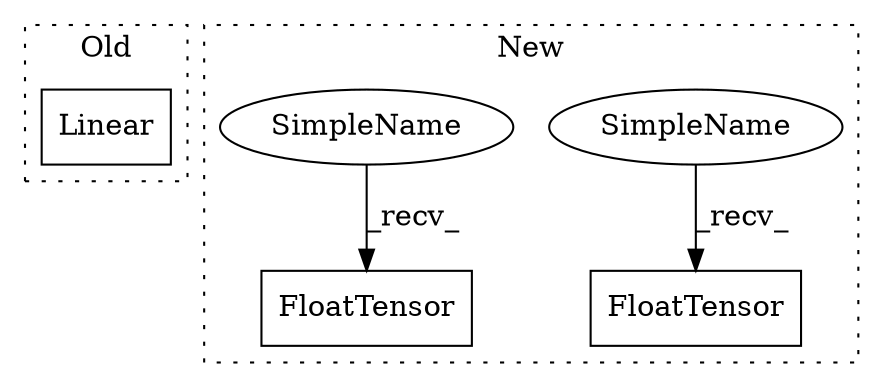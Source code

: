 digraph G {
subgraph cluster0 {
1 [label="Linear" a="32" s="2889,2928" l="7,1" shape="box"];
label = "Old";
style="dotted";
}
subgraph cluster1 {
2 [label="FloatTensor" a="32" s="5353,5392" l="12,1" shape="box"];
3 [label="FloatTensor" a="32" s="5273,5311" l="12,1" shape="box"];
4 [label="SimpleName" a="42" s="5347" l="5" shape="ellipse"];
5 [label="SimpleName" a="42" s="5267" l="5" shape="ellipse"];
label = "New";
style="dotted";
}
4 -> 2 [label="_recv_"];
5 -> 3 [label="_recv_"];
}